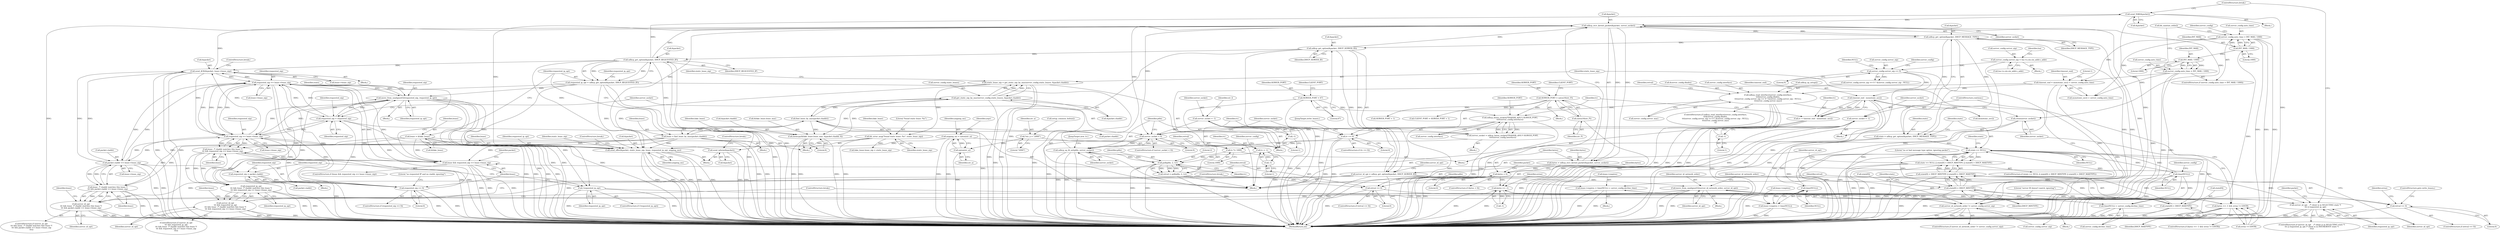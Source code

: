 digraph "1_busybox_6d3b4bb24da9a07c263f3c1acf8df85382ff562c_1@API" {
"1000711" [label="(Call,send_NAK(&packet))"];
"1000642" [label="(Call,udhcp_get_option(&packet, DHCP_REQUESTED_IP))"];
"1000571" [label="(Call,udhcp_get_option(&packet, DHCP_SERVER_ID))"];
"1000545" [label="(Call,udhcp_get_option(&packet, DHCP_MESSAGE_TYPE))"];
"1000497" [label="(Call,udhcp_recv_kernel_packet(&packet, server_socket))"];
"1000699" [label="(Call,send_ACK(&packet, lease->lease_nip))"];
"1000693" [label="(Call,requested_nip == lease->lease_nip)"];
"1000649" [label="(Call,move_from_unaligned32(requested_nip, requested_ip_opt))"];
"1000396" [label="(Call,requested_nip = requested_nip)"];
"1000683" [label="(Call,requested_nip == 0)"];
"1000677" [label="(Call,requested_nip = packet.ciaddr)"];
"1000761" [label="(Call,packet.ciaddr == lease->lease_nip)"];
"1000726" [label="(Call,requested_nip == lease->lease_nip)"];
"1000640" [label="(Call,requested_ip_opt = udhcp_get_option(&packet, DHCP_REQUESTED_IP))"];
"1000711" [label="(Call,send_NAK(&packet))"];
"1000780" [label="(Call,send_inform(&packet))"];
"1000661" [label="(Call,send_offer(&packet, static_lease_nip, lease, requested_ip_opt, arpping_ms))"];
"1000592" [label="(Call,static_lease_nip = get_static_nip_by_mac(server_config.static_leases, &packet.chaddr))"];
"1000594" [label="(Call,get_static_nip_by_mac(server_config.static_leases, &packet.chaddr))"];
"1000608" [label="(Call,memcpy(&fake_lease.lease_mac, &packet.chaddr, 6))"];
"1000636" [label="(Call,find_lease_by_mac(packet.chaddr))"];
"1000605" [label="(Call,bb_error_msg(\"found static lease: %x\", static_lease_nip))"];
"1000628" [label="(Call,lease = &fake_lease)"];
"1000634" [label="(Call,lease = find_lease_by_mac(packet.chaddr))"];
"1000239" [label="(Call,arpping_ms = xatou(str_a))"];
"1000241" [label="(Call,xatou(str_a))"];
"1000159" [label="(Call,*str_a = \"2000\")"];
"1000414" [label="(Call,udhcp_sp_fd_set(pfds, server_socket))"];
"1000445" [label="(Call,poll(pfds, 2, tv))"];
"1000440" [label="(Call,tv *= 1000)"];
"1000433" [label="(Call,tv <= 0)"];
"1000427" [label="(Call,tv = timeout_end - monotonic_sec())"];
"1000429" [label="(Call,timeout_end - monotonic_sec())"];
"1000379" [label="(Call,timeout_end = monotonic_sec() + server_config.auto_time)"];
"1000253" [label="(Call,server_config.auto_time > INT_MAX / 1000)"];
"1000257" [label="(Call,INT_MAX / 1000)"];
"1000260" [label="(Call,server_config.auto_time = INT_MAX / 1000)"];
"1000264" [label="(Call,INT_MAX / 1000)"];
"1000418" [label="(Call,tv = -1)"];
"1000420" [label="(Call,-1)"];
"1000403" [label="(Call,server_socket < 0)"];
"1000518" [label="(Call,server_socket = -1)"];
"1000520" [label="(Call,-1)"];
"1000144" [label="(Call,server_socket = -1)"];
"1000146" [label="(Call,-1)"];
"1000407" [label="(Call,server_socket = udhcp_listen_socket(/*INADDR_ANY,*/ SERVER_PORT,\n\t\t\t\t\tserver_config.interface))"];
"1000409" [label="(Call,udhcp_listen_socket(/*INADDR_ANY,*/ SERVER_PORT,\n\t\t\t\t\tserver_config.interface))"];
"1000165" [label="(Call,SERVER_PORT = 67)"];
"1000230" [label="(Call,SERVER_PORT = xatou16(str_P))"];
"1000232" [label="(Call,xatou16(str_P))"];
"1000350" [label="(Call,udhcp_read_interface(server_config.interface,\n\t\t\t&server_config.ifindex,\n\t\t\t(server_config.server_nip == 0 ? &server_config.server_nip : NULL),\n\t\t\tserver_config.server_mac))"];
"1000359" [label="(Call,server_config.server_nip == 0)"];
"1000210" [label="(Call,server_config.server_nip = lsa->u.sin.sin_addr.s_addr)"];
"1000443" [label="(Call,retval = poll(pfds, 2, tv))"];
"1000450" [label="(Call,retval <= 0)"];
"1000455" [label="(Call,retval == 0)"];
"1000495" [label="(Call,bytes = udhcp_recv_kernel_packet(&packet, server_socket))"];
"1000502" [label="(Call,bytes < 0)"];
"1000508" [label="(Call,bytes == -1)"];
"1000507" [label="(Call,bytes == -1 && errno != EINTR)"];
"1000516" [label="(Call,close(server_socket))"];
"1000543" [label="(Call,state = udhcp_get_option(&packet, DHCP_MESSAGE_TYPE))"];
"1000551" [label="(Call,state == NULL)"];
"1000550" [label="(Call,state == NULL || state[0] < DHCP_MINTYPE || state[0] > DHCP_MAXTYPE)"];
"1000555" [label="(Call,state[0] < DHCP_MINTYPE)"];
"1000554" [label="(Call,state[0] < DHCP_MINTYPE || state[0] > DHCP_MAXTYPE)"];
"1000560" [label="(Call,state[0] > DHCP_MAXTYPE)"];
"1000746" [label="(Call,time(NULL))"];
"1000741" [label="(Call,lease->expires = time(NULL) + server_config.decline_time)"];
"1000745" [label="(Call,time(NULL) + server_config.decline_time)"];
"1000773" [label="(Call,time(NULL))"];
"1000769" [label="(Call,lease->expires = time(NULL))"];
"1000569" [label="(Call,server_id_opt = udhcp_get_option(&packet, DHCP_SERVER_ID))"];
"1000579" [label="(Call,move_from_unaligned32(server_id_network_order, server_id_opt))"];
"1000583" [label="(Call,server_id_network_order != server_config.server_nip)"];
"1000707" [label="(Call,server_id_opt    /* client is in SELECTING state */\n\t\t\t || requested_ip_opt)"];
"1000720" [label="(Call,server_id_opt\n\t\t\t && requested_ip_opt\n\t\t\t && lease  /* chaddr matches this lease */\n\t\t\t && requested_nip == lease->lease_nip)"];
"1000757" [label="(Call,server_id_opt\n\t\t\t && lease  /* chaddr matches this lease */\n\t\t\t && packet.ciaddr == lease->lease_nip)"];
"1000691" [label="(Call,lease && requested_nip == lease->lease_nip)"];
"1000724" [label="(Call,lease  /* chaddr matches this lease */\n\t\t\t && requested_nip == lease->lease_nip)"];
"1000722" [label="(Call,requested_ip_opt\n\t\t\t && lease  /* chaddr matches this lease */\n\t\t\t && requested_nip == lease->lease_nip)"];
"1000759" [label="(Call,lease  /* chaddr matches this lease */\n\t\t\t && packet.ciaddr == lease->lease_nip)"];
"1000674" [label="(Call,!requested_ip_opt)"];
"1000561" [label="(Call,state[0])"];
"1000761" [label="(Call,packet.ciaddr == lease->lease_nip)"];
"1000711" [label="(Call,send_NAK(&packet))"];
"1000265" [label="(Identifier,INT_MAX)"];
"1000519" [label="(Identifier,server_socket)"];
"1000723" [label="(Identifier,requested_ip_opt)"];
"1000667" [label="(Identifier,arpping_ms)"];
"1000699" [label="(Call,send_ACK(&packet, lease->lease_nip))"];
"1000504" [label="(Literal,0)"];
"1000515" [label="(Block,)"];
"1000509" [label="(Identifier,bytes)"];
"1000235" [label="(Identifier,CLIENT_PORT)"];
"1000469" [label="(Identifier,pfds)"];
"1000595" [label="(Call,server_config.static_leases)"];
"1000402" [label="(ControlStructure,if (server_socket < 0))"];
"1000449" [label="(ControlStructure,if (retval <= 0))"];
"1000661" [label="(Call,send_offer(&packet, static_lease_nip, lease, requested_ip_opt, arpping_ms))"];
"1000551" [label="(Call,state == NULL)"];
"1000451" [label="(Identifier,retval)"];
"1000590" [label="(Literal,\"server ID doesn't match, ignoring\")"];
"1000526" [label="(Identifier,packet)"];
"1000506" [label="(ControlStructure,if (bytes == -1 && errno != EINTR))"];
"1000363" [label="(Literal,0)"];
"1000628" [label="(Call,lease = &fake_lease)"];
"1000500" [label="(Identifier,server_socket)"];
"1000230" [label="(Call,SERVER_PORT = xatou16(str_P))"];
"1000582" [label="(ControlStructure,if (server_id_network_order != server_config.server_nip))"];
"1000555" [label="(Call,state[0] < DHCP_MINTYPE)"];
"1000694" [label="(Identifier,requested_nip)"];
"1000254" [label="(Call,server_config.auto_time)"];
"1000495" [label="(Call,bytes = udhcp_recv_kernel_packet(&packet, server_socket))"];
"1000684" [label="(Identifier,requested_nip)"];
"1000691" [label="(Call,lease && requested_nip == lease->lease_nip)"];
"1000635" [label="(Identifier,lease)"];
"1000675" [label="(Identifier,requested_ip_opt)"];
"1000577" [label="(Block,)"];
"1000377" [label="(Call,udhcp_sp_setup())"];
"1000741" [label="(Call,lease->expires = time(NULL) + server_config.decline_time)"];
"1000713" [label="(Identifier,packet)"];
"1000161" [label="(Literal,\"2000\")"];
"1000734" [label="(Identifier,lease)"];
"1000594" [label="(Call,get_static_nip_by_mac(server_config.static_leases, &packet.chaddr))"];
"1000415" [label="(Identifier,pfds)"];
"1000360" [label="(Call,server_config.server_nip)"];
"1000403" [label="(Call,server_socket < 0)"];
"1000444" [label="(Identifier,retval)"];
"1000771" [label="(Identifier,lease)"];
"1000749" [label="(Identifier,server_config)"];
"1000702" [label="(Call,lease->lease_nip)"];
"1000608" [label="(Call,memcpy(&fake_lease.lease_mac, &packet.chaddr, 6))"];
"1000712" [label="(Call,&packet)"];
"1000688" [label="(Literal,\"no requested IP and no ciaddr, ignoring\")"];
"1000517" [label="(Identifier,server_socket)"];
"1000748" [label="(Call,server_config.decline_time)"];
"1000433" [label="(Call,tv <= 0)"];
"1000726" [label="(Call,requested_nip == lease->lease_nip)"];
"1000418" [label="(Call,tv = -1)"];
"1000751" [label="(ControlStructure,break;)"];
"1000683" [label="(Call,requested_nip == 0)"];
"1000605" [label="(Call,bb_error_msg(\"found static lease: %x\", static_lease_nip))"];
"1000705" [label="(ControlStructure,break;)"];
"1000650" [label="(Identifier,requested_nip)"];
"1000437" [label="(JumpTarget,write_leases:)"];
"1000666" [label="(Identifier,requested_ip_opt)"];
"1000645" [label="(Identifier,DHCP_REQUESTED_IP)"];
"1000620" [label="(Identifier,fake_lease)"];
"1000611" [label="(Identifier,fake_lease)"];
"1000455" [label="(Call,retval == 0)"];
"1000454" [label="(ControlStructure,if (retval == 0))"];
"1000359" [label="(Call,server_config.server_nip == 0)"];
"1000405" [label="(Literal,0)"];
"1000583" [label="(Call,server_id_network_order != server_config.server_nip)"];
"1000461" [label="(Identifier,errno)"];
"1000513" [label="(Identifier,errno)"];
"1000634" [label="(Call,lease = find_lease_by_mac(packet.chaddr))"];
"1000421" [label="(Literal,1)"];
"1000232" [label="(Call,xatou16(str_P))"];
"1000435" [label="(Literal,0)"];
"1000630" [label="(Call,&fake_lease)"];
"1000770" [label="(Call,lease->expires)"];
"1000498" [label="(Call,&packet)"];
"1000780" [label="(Call,send_inform(&packet))"];
"1000266" [label="(Literal,1000)"];
"1000144" [label="(Call,server_socket = -1)"];
"1000569" [label="(Call,server_id_opt = udhcp_get_option(&packet, DHCP_SERVER_ID))"];
"1000354" [label="(Call,&server_config.ifindex)"];
"1000640" [label="(Call,requested_ip_opt = udhcp_get_option(&packet, DHCP_REQUESTED_IP))"];
"1000253" [label="(Call,server_config.auto_time > INT_MAX / 1000)"];
"1000603" [label="(Identifier,static_lease_nip)"];
"1000236" [label="(Call,SERVER_PORT + 1)"];
"1000769" [label="(Call,lease->expires = time(NULL))"];
"1000677" [label="(Call,requested_nip = packet.ciaddr)"];
"1000708" [label="(Identifier,server_id_opt)"];
"1000774" [label="(Identifier,NULL)"];
"1000432" [label="(ControlStructure,if (tv <= 0))"];
"1000428" [label="(Identifier,tv)"];
"1000637" [label="(Call,packet.chaddr)"];
"1000147" [label="(Literal,1)"];
"1000746" [label="(Call,time(NULL))"];
"1000757" [label="(Call,server_id_opt\n\t\t\t && lease  /* chaddr matches this lease */\n\t\t\t && packet.ciaddr == lease->lease_nip)"];
"1000760" [label="(Identifier,lease)"];
"1000434" [label="(Identifier,tv)"];
"1000581" [label="(Identifier,server_id_opt)"];
"1000450" [label="(Call,retval <= 0)"];
"1000159" [label="(Call,*str_a = \"2000\")"];
"1000636" [label="(Call,find_lease_by_mac(packet.chaddr))"];
"1000349" [label="(ControlStructure,if (udhcp_read_interface(server_config.interface,\n\t\t\t&server_config.ifindex,\n\t\t\t(server_config.server_nip == 0 ? &server_config.server_nip : NULL),\n\t\t\tserver_config.server_mac)\n\t))"];
"1000546" [label="(Call,&packet)"];
"1000246" [label="(Identifier,argv)"];
"1000165" [label="(Call,SERVER_PORT = 67)"];
"1000607" [label="(Identifier,static_lease_nip)"];
"1000366" [label="(Identifier,server_config)"];
"1000231" [label="(Identifier,SERVER_PORT)"];
"1000259" [label="(Literal,1000)"];
"1000224" [label="(Identifier,lsa)"];
"1000618" [label="(Call,fake_lease.lease_nip = static_lease_nip)"];
"1000633" [label="(Block,)"];
"1000617" [label="(Literal,6)"];
"1000642" [label="(Call,udhcp_get_option(&packet, DHCP_REQUESTED_IP))"];
"1000674" [label="(Call,!requested_ip_opt)"];
"1000682" [label="(ControlStructure,if (requested_nip == 0))"];
"1000234" [label="(Call,CLIENT_PORT = SERVER_PORT + 1)"];
"1000351" [label="(Call,server_config.interface)"];
"1000593" [label="(Identifier,static_lease_nip)"];
"1000719" [label="(ControlStructure,if (server_id_opt\n\t\t\t && requested_ip_opt\n\t\t\t && lease  /* chaddr matches this lease */\n\t\t\t && requested_nip == lease->lease_nip\n\t\t\t))"];
"1000169" [label="(Identifier,CLIENT_PORT)"];
"1000613" [label="(Call,&packet.chaddr)"];
"1000160" [label="(Identifier,str_a)"];
"1000164" [label="(Call,setup_common_bufsiz())"];
"1000521" [label="(Literal,1)"];
"1000430" [label="(Identifier,timeout_end)"];
"1000731" [label="(Block,)"];
"1000710" [label="(Block,)"];
"1000448" [label="(Identifier,tv)"];
"1000765" [label="(Call,lease->lease_nip)"];
"1000446" [label="(Identifier,pfds)"];
"1000417" [label="(JumpTarget,new_tv:)"];
"1000695" [label="(Call,lease->lease_nip)"];
"1000664" [label="(Identifier,static_lease_nip)"];
"1000559" [label="(Identifier,DHCP_MINTYPE)"];
"1000497" [label="(Call,udhcp_recv_kernel_packet(&packet, server_socket))"];
"1000571" [label="(Call,udhcp_get_option(&packet, DHCP_SERVER_ID))"];
"1000142" [label="(Block,)"];
"1000580" [label="(Identifier,server_id_network_order)"];
"1000443" [label="(Call,retval = poll(pfds, 2, tv))"];
"1000507" [label="(Call,bytes == -1 && errno != EINTR)"];
"1000685" [label="(Literal,0)"];
"1000368" [label="(Identifier,NULL)"];
"1000690" [label="(ControlStructure,if (lease && requested_nip == lease->lease_nip))"];
"1000264" [label="(Call,INT_MAX / 1000)"];
"1000579" [label="(Call,move_from_unaligned32(server_id_network_order, server_id_opt))"];
"1000722" [label="(Call,requested_ip_opt\n\t\t\t && lease  /* chaddr matches this lease */\n\t\t\t && requested_nip == lease->lease_nip)"];
"1000166" [label="(Identifier,SERVER_PORT)"];
"1000692" [label="(Identifier,lease)"];
"1000585" [label="(Call,server_config.server_nip)"];
"1000380" [label="(Identifier,timeout_end)"];
"1000564" [label="(Identifier,DHCP_MAXTYPE)"];
"1000426" [label="(Block,)"];
"1000240" [label="(Identifier,arpping_ms)"];
"1000570" [label="(Identifier,server_id_opt)"];
"1000396" [label="(Call,requested_nip = requested_nip)"];
"1000629" [label="(Identifier,lease)"];
"1000431" [label="(Call,monotonic_sec())"];
"1000407" [label="(Call,server_socket = udhcp_listen_socket(/*INADDR_ANY,*/ SERVER_PORT,\n\t\t\t\t\tserver_config.interface))"];
"1000379" [label="(Call,timeout_end = monotonic_sec() + server_config.auto_time)"];
"1000387" [label="(Literal,1)"];
"1000516" [label="(Call,close(server_socket))"];
"1000520" [label="(Call,-1)"];
"1000411" [label="(Call,server_config.interface)"];
"1000408" [label="(Identifier,server_socket)"];
"1000701" [label="(Identifier,packet)"];
"1000156" [label="(Identifier,str_I)"];
"1000548" [label="(Identifier,DHCP_MESSAGE_TYPE)"];
"1000724" [label="(Call,lease  /* chaddr matches this lease */\n\t\t\t && requested_nip == lease->lease_nip)"];
"1000257" [label="(Call,INT_MAX / 1000)"];
"1000419" [label="(Identifier,tv)"];
"1000406" [label="(Block,)"];
"1000211" [label="(Call,server_config.server_nip)"];
"1000241" [label="(Call,xatou(str_a))"];
"1000457" [label="(Literal,0)"];
"1000510" [label="(Call,-1)"];
"1000721" [label="(Identifier,server_id_opt)"];
"1000239" [label="(Call,arpping_ms = xatou(str_a))"];
"1000656" [label="(Block,)"];
"1000725" [label="(Identifier,lease)"];
"1000210" [label="(Call,server_config.server_nip = lsa->u.sin.sin_addr.s_addr)"];
"1000673" [label="(ControlStructure,if (!requested_ip_opt))"];
"1000442" [label="(Literal,1000)"];
"1000214" [label="(Call,lsa->u.sin.sin_addr.s_addr)"];
"1000501" [label="(ControlStructure,if (bytes < 0))"];
"1000609" [label="(Call,&fake_lease.lease_mac)"];
"1000576" [label="(Identifier,server_id_opt)"];
"1000252" [label="(ControlStructure,if (server_config.auto_time > INT_MAX / 1000))"];
"1000574" [label="(Identifier,DHCP_SERVER_ID)"];
"1000233" [label="(Identifier,str_P)"];
"1000397" [label="(Identifier,requested_nip)"];
"1000783" [label="(ControlStructure,break;)"];
"1000202" [label="(Block,)"];
"1000768" [label="(Block,)"];
"1000720" [label="(Call,server_id_opt\n\t\t\t && requested_ip_opt\n\t\t\t && lease  /* chaddr matches this lease */\n\t\t\t && requested_nip == lease->lease_nip)"];
"1000429" [label="(Call,timeout_end - monotonic_sec())"];
"1000584" [label="(Identifier,server_id_network_order)"];
"1000706" [label="(ControlStructure,if (server_id_opt    /* client is in SELECTING state */\n\t\t\t || requested_ip_opt /* client is in INIT-REBOOT state */\n\t\t\t))"];
"1000549" [label="(ControlStructure,if (state == NULL || state[0] < DHCP_MINTYPE || state[0] > DHCP_MAXTYPE))"];
"1000709" [label="(Identifier,requested_ip_opt)"];
"1000643" [label="(Call,&packet)"];
"1000700" [label="(Call,&packet)"];
"1000762" [label="(Call,packet.ciaddr)"];
"1000146" [label="(Call,-1)"];
"1000420" [label="(Call,-1)"];
"1000452" [label="(Literal,0)"];
"1000503" [label="(Identifier,bytes)"];
"1000773" [label="(Call,time(NULL))"];
"1000556" [label="(Call,state[0])"];
"1000496" [label="(Identifier,bytes)"];
"1000550" [label="(Call,state == NULL || state[0] < DHCP_MINTYPE || state[0] > DHCP_MAXTYPE)"];
"1000781" [label="(Call,&packet)"];
"1000456" [label="(Identifier,retval)"];
"1000641" [label="(Identifier,requested_ip_opt)"];
"1000648" [label="(Block,)"];
"1000742" [label="(Call,lease->expires)"];
"1000727" [label="(Identifier,requested_nip)"];
"1000410" [label="(Identifier,SERVER_PORT)"];
"1000267" [label="(Call,bb_sanitize_stdio())"];
"1000145" [label="(Identifier,server_socket)"];
"1000654" [label="(Identifier,state)"];
"1000775" [label="(ControlStructure,break;)"];
"1000242" [label="(Identifier,str_a)"];
"1000502" [label="(Call,bytes < 0)"];
"1000557" [label="(Identifier,state)"];
"1000545" [label="(Call,udhcp_get_option(&packet, DHCP_MESSAGE_TYPE))"];
"1000167" [label="(Literal,67)"];
"1000604" [label="(Block,)"];
"1000447" [label="(Literal,2)"];
"1000554" [label="(Call,state[0] < DHCP_MINTYPE || state[0] > DHCP_MAXTYPE)"];
"1000756" [label="(ControlStructure,if (server_id_opt\n\t\t\t && lease  /* chaddr matches this lease */\n\t\t\t && packet.ciaddr == lease->lease_nip\n\t\t\t))"];
"1000714" [label="(ControlStructure,break;)"];
"1000560" [label="(Call,state[0] > DHCP_MAXTYPE)"];
"1000693" [label="(Call,requested_nip == lease->lease_nip)"];
"1000649" [label="(Call,move_from_unaligned32(requested_nip, requested_ip_opt))"];
"1000369" [label="(Call,server_config.server_mac)"];
"1000647" [label="(Identifier,requested_ip_opt)"];
"1000440" [label="(Call,tv *= 1000)"];
"1000651" [label="(Identifier,requested_ip_opt)"];
"1000258" [label="(Identifier,INT_MAX)"];
"1000512" [label="(Call,errno != EINTR)"];
"1000668" [label="(ControlStructure,break;)"];
"1000759" [label="(Call,lease  /* chaddr matches this lease */\n\t\t\t && packet.ciaddr == lease->lease_nip)"];
"1000662" [label="(Call,&packet)"];
"1000424" [label="(Identifier,server_config)"];
"1000427" [label="(Call,tv = timeout_end - monotonic_sec())"];
"1000260" [label="(Call,server_config.auto_time = INT_MAX / 1000)"];
"1000553" [label="(Identifier,NULL)"];
"1000388" [label="(Block,)"];
"1000398" [label="(Identifier,requested_nip)"];
"1000262" [label="(Identifier,server_config)"];
"1000728" [label="(Call,lease->lease_nip)"];
"1000441" [label="(Identifier,tv)"];
"1000522" [label="(ControlStructure,continue;)"];
"1000679" [label="(Call,packet.ciaddr)"];
"1000552" [label="(Identifier,state)"];
"1000562" [label="(Identifier,state)"];
"1000707" [label="(Call,server_id_opt    /* client is in SELECTING state */\n\t\t\t || requested_ip_opt)"];
"1000350" [label="(Call,udhcp_read_interface(server_config.interface,\n\t\t\t&server_config.ifindex,\n\t\t\t(server_config.server_nip == 0 ? &server_config.server_nip : NULL),\n\t\t\tserver_config.server_mac))"];
"1000698" [label="(Block,)"];
"1000598" [label="(Call,&packet.chaddr)"];
"1000676" [label="(Block,)"];
"1000592" [label="(Call,static_lease_nip = get_static_nip_by_mac(server_config.static_leases, &packet.chaddr))"];
"1000606" [label="(Literal,\"found static lease: %x\")"];
"1000544" [label="(Identifier,state)"];
"1000358" [label="(Call,server_config.server_nip == 0 ? &server_config.server_nip : NULL)"];
"1000445" [label="(Call,poll(pfds, 2, tv))"];
"1000665" [label="(Identifier,lease)"];
"1000414" [label="(Call,udhcp_sp_fd_set(pfds, server_socket))"];
"1000543" [label="(Call,state = udhcp_get_option(&packet, DHCP_MESSAGE_TYPE))"];
"1000404" [label="(Identifier,server_socket)"];
"1000381" [label="(Call,monotonic_sec() + server_config.auto_time)"];
"1000261" [label="(Call,server_config.auto_time)"];
"1000458" [label="(ControlStructure,goto write_leases;)"];
"1000518" [label="(Call,server_socket = -1)"];
"1000745" [label="(Call,time(NULL) + server_config.decline_time)"];
"1000508" [label="(Call,bytes == -1)"];
"1000678" [label="(Identifier,requested_nip)"];
"1000795" [label="(MethodReturn,int)"];
"1000747" [label="(Identifier,NULL)"];
"1000572" [label="(Call,&packet)"];
"1000567" [label="(Literal,\"no or bad message type option, ignoring packet\")"];
"1000416" [label="(Identifier,server_socket)"];
"1000758" [label="(Identifier,server_id_opt)"];
"1000409" [label="(Call,udhcp_listen_socket(/*INADDR_ANY,*/ SERVER_PORT,\n\t\t\t\t\tserver_config.interface))"];
"1000229" [label="(Block,)"];
"1000374" [label="(Identifier,retval)"];
"1000711" -> "1000710"  [label="AST: "];
"1000711" -> "1000712"  [label="CFG: "];
"1000712" -> "1000711"  [label="AST: "];
"1000714" -> "1000711"  [label="CFG: "];
"1000711" -> "1000795"  [label="DDG: "];
"1000711" -> "1000795"  [label="DDG: "];
"1000711" -> "1000497"  [label="DDG: "];
"1000642" -> "1000711"  [label="DDG: "];
"1000642" -> "1000640"  [label="AST: "];
"1000642" -> "1000645"  [label="CFG: "];
"1000643" -> "1000642"  [label="AST: "];
"1000645" -> "1000642"  [label="AST: "];
"1000640" -> "1000642"  [label="CFG: "];
"1000642" -> "1000795"  [label="DDG: "];
"1000642" -> "1000795"  [label="DDG: "];
"1000642" -> "1000497"  [label="DDG: "];
"1000642" -> "1000640"  [label="DDG: "];
"1000642" -> "1000640"  [label="DDG: "];
"1000571" -> "1000642"  [label="DDG: "];
"1000642" -> "1000661"  [label="DDG: "];
"1000642" -> "1000699"  [label="DDG: "];
"1000642" -> "1000780"  [label="DDG: "];
"1000571" -> "1000569"  [label="AST: "];
"1000571" -> "1000574"  [label="CFG: "];
"1000572" -> "1000571"  [label="AST: "];
"1000574" -> "1000571"  [label="AST: "];
"1000569" -> "1000571"  [label="CFG: "];
"1000571" -> "1000795"  [label="DDG: "];
"1000571" -> "1000795"  [label="DDG: "];
"1000571" -> "1000497"  [label="DDG: "];
"1000571" -> "1000569"  [label="DDG: "];
"1000571" -> "1000569"  [label="DDG: "];
"1000545" -> "1000571"  [label="DDG: "];
"1000545" -> "1000543"  [label="AST: "];
"1000545" -> "1000548"  [label="CFG: "];
"1000546" -> "1000545"  [label="AST: "];
"1000548" -> "1000545"  [label="AST: "];
"1000543" -> "1000545"  [label="CFG: "];
"1000545" -> "1000795"  [label="DDG: "];
"1000545" -> "1000795"  [label="DDG: "];
"1000545" -> "1000497"  [label="DDG: "];
"1000545" -> "1000543"  [label="DDG: "];
"1000545" -> "1000543"  [label="DDG: "];
"1000497" -> "1000545"  [label="DDG: "];
"1000497" -> "1000495"  [label="AST: "];
"1000497" -> "1000500"  [label="CFG: "];
"1000498" -> "1000497"  [label="AST: "];
"1000500" -> "1000497"  [label="AST: "];
"1000495" -> "1000497"  [label="CFG: "];
"1000497" -> "1000795"  [label="DDG: "];
"1000497" -> "1000795"  [label="DDG: "];
"1000497" -> "1000403"  [label="DDG: "];
"1000497" -> "1000495"  [label="DDG: "];
"1000497" -> "1000495"  [label="DDG: "];
"1000699" -> "1000497"  [label="DDG: "];
"1000780" -> "1000497"  [label="DDG: "];
"1000661" -> "1000497"  [label="DDG: "];
"1000414" -> "1000497"  [label="DDG: "];
"1000497" -> "1000516"  [label="DDG: "];
"1000699" -> "1000698"  [label="AST: "];
"1000699" -> "1000702"  [label="CFG: "];
"1000700" -> "1000699"  [label="AST: "];
"1000702" -> "1000699"  [label="AST: "];
"1000705" -> "1000699"  [label="CFG: "];
"1000699" -> "1000795"  [label="DDG: "];
"1000699" -> "1000795"  [label="DDG: "];
"1000699" -> "1000795"  [label="DDG: "];
"1000699" -> "1000693"  [label="DDG: "];
"1000693" -> "1000699"  [label="DDG: "];
"1000761" -> "1000699"  [label="DDG: "];
"1000726" -> "1000699"  [label="DDG: "];
"1000699" -> "1000726"  [label="DDG: "];
"1000699" -> "1000761"  [label="DDG: "];
"1000693" -> "1000691"  [label="AST: "];
"1000693" -> "1000695"  [label="CFG: "];
"1000694" -> "1000693"  [label="AST: "];
"1000695" -> "1000693"  [label="AST: "];
"1000691" -> "1000693"  [label="CFG: "];
"1000693" -> "1000795"  [label="DDG: "];
"1000693" -> "1000795"  [label="DDG: "];
"1000693" -> "1000396"  [label="DDG: "];
"1000693" -> "1000649"  [label="DDG: "];
"1000693" -> "1000691"  [label="DDG: "];
"1000693" -> "1000691"  [label="DDG: "];
"1000649" -> "1000693"  [label="DDG: "];
"1000396" -> "1000693"  [label="DDG: "];
"1000683" -> "1000693"  [label="DDG: "];
"1000726" -> "1000693"  [label="DDG: "];
"1000726" -> "1000693"  [label="DDG: "];
"1000761" -> "1000693"  [label="DDG: "];
"1000693" -> "1000726"  [label="DDG: "];
"1000693" -> "1000726"  [label="DDG: "];
"1000693" -> "1000761"  [label="DDG: "];
"1000649" -> "1000648"  [label="AST: "];
"1000649" -> "1000651"  [label="CFG: "];
"1000650" -> "1000649"  [label="AST: "];
"1000651" -> "1000649"  [label="AST: "];
"1000654" -> "1000649"  [label="CFG: "];
"1000649" -> "1000795"  [label="DDG: "];
"1000649" -> "1000795"  [label="DDG: "];
"1000649" -> "1000795"  [label="DDG: "];
"1000649" -> "1000396"  [label="DDG: "];
"1000396" -> "1000649"  [label="DDG: "];
"1000683" -> "1000649"  [label="DDG: "];
"1000726" -> "1000649"  [label="DDG: "];
"1000640" -> "1000649"  [label="DDG: "];
"1000649" -> "1000661"  [label="DDG: "];
"1000649" -> "1000674"  [label="DDG: "];
"1000649" -> "1000722"  [label="DDG: "];
"1000649" -> "1000726"  [label="DDG: "];
"1000396" -> "1000388"  [label="AST: "];
"1000396" -> "1000398"  [label="CFG: "];
"1000397" -> "1000396"  [label="AST: "];
"1000398" -> "1000396"  [label="AST: "];
"1000404" -> "1000396"  [label="CFG: "];
"1000396" -> "1000795"  [label="DDG: "];
"1000683" -> "1000396"  [label="DDG: "];
"1000726" -> "1000396"  [label="DDG: "];
"1000396" -> "1000726"  [label="DDG: "];
"1000683" -> "1000682"  [label="AST: "];
"1000683" -> "1000685"  [label="CFG: "];
"1000684" -> "1000683"  [label="AST: "];
"1000685" -> "1000683"  [label="AST: "];
"1000688" -> "1000683"  [label="CFG: "];
"1000692" -> "1000683"  [label="CFG: "];
"1000683" -> "1000795"  [label="DDG: "];
"1000683" -> "1000795"  [label="DDG: "];
"1000677" -> "1000683"  [label="DDG: "];
"1000683" -> "1000726"  [label="DDG: "];
"1000677" -> "1000676"  [label="AST: "];
"1000677" -> "1000679"  [label="CFG: "];
"1000678" -> "1000677"  [label="AST: "];
"1000679" -> "1000677"  [label="AST: "];
"1000684" -> "1000677"  [label="CFG: "];
"1000677" -> "1000795"  [label="DDG: "];
"1000761" -> "1000677"  [label="DDG: "];
"1000761" -> "1000759"  [label="AST: "];
"1000761" -> "1000765"  [label="CFG: "];
"1000762" -> "1000761"  [label="AST: "];
"1000765" -> "1000761"  [label="AST: "];
"1000759" -> "1000761"  [label="CFG: "];
"1000761" -> "1000795"  [label="DDG: "];
"1000761" -> "1000795"  [label="DDG: "];
"1000761" -> "1000726"  [label="DDG: "];
"1000761" -> "1000759"  [label="DDG: "];
"1000761" -> "1000759"  [label="DDG: "];
"1000726" -> "1000761"  [label="DDG: "];
"1000726" -> "1000724"  [label="AST: "];
"1000726" -> "1000728"  [label="CFG: "];
"1000727" -> "1000726"  [label="AST: "];
"1000728" -> "1000726"  [label="AST: "];
"1000724" -> "1000726"  [label="CFG: "];
"1000726" -> "1000795"  [label="DDG: "];
"1000726" -> "1000795"  [label="DDG: "];
"1000726" -> "1000724"  [label="DDG: "];
"1000726" -> "1000724"  [label="DDG: "];
"1000640" -> "1000388"  [label="AST: "];
"1000641" -> "1000640"  [label="AST: "];
"1000647" -> "1000640"  [label="CFG: "];
"1000640" -> "1000795"  [label="DDG: "];
"1000640" -> "1000795"  [label="DDG: "];
"1000640" -> "1000661"  [label="DDG: "];
"1000640" -> "1000674"  [label="DDG: "];
"1000640" -> "1000722"  [label="DDG: "];
"1000780" -> "1000656"  [label="AST: "];
"1000780" -> "1000781"  [label="CFG: "];
"1000781" -> "1000780"  [label="AST: "];
"1000783" -> "1000780"  [label="CFG: "];
"1000780" -> "1000795"  [label="DDG: "];
"1000780" -> "1000795"  [label="DDG: "];
"1000661" -> "1000656"  [label="AST: "];
"1000661" -> "1000667"  [label="CFG: "];
"1000662" -> "1000661"  [label="AST: "];
"1000664" -> "1000661"  [label="AST: "];
"1000665" -> "1000661"  [label="AST: "];
"1000666" -> "1000661"  [label="AST: "];
"1000667" -> "1000661"  [label="AST: "];
"1000668" -> "1000661"  [label="CFG: "];
"1000661" -> "1000795"  [label="DDG: "];
"1000661" -> "1000795"  [label="DDG: "];
"1000661" -> "1000795"  [label="DDG: "];
"1000661" -> "1000795"  [label="DDG: "];
"1000661" -> "1000795"  [label="DDG: "];
"1000661" -> "1000795"  [label="DDG: "];
"1000592" -> "1000661"  [label="DDG: "];
"1000605" -> "1000661"  [label="DDG: "];
"1000628" -> "1000661"  [label="DDG: "];
"1000634" -> "1000661"  [label="DDG: "];
"1000239" -> "1000661"  [label="DDG: "];
"1000592" -> "1000388"  [label="AST: "];
"1000592" -> "1000594"  [label="CFG: "];
"1000593" -> "1000592"  [label="AST: "];
"1000594" -> "1000592"  [label="AST: "];
"1000603" -> "1000592"  [label="CFG: "];
"1000592" -> "1000795"  [label="DDG: "];
"1000592" -> "1000795"  [label="DDG: "];
"1000594" -> "1000592"  [label="DDG: "];
"1000594" -> "1000592"  [label="DDG: "];
"1000592" -> "1000605"  [label="DDG: "];
"1000594" -> "1000598"  [label="CFG: "];
"1000595" -> "1000594"  [label="AST: "];
"1000598" -> "1000594"  [label="AST: "];
"1000594" -> "1000795"  [label="DDG: "];
"1000594" -> "1000795"  [label="DDG: "];
"1000608" -> "1000594"  [label="DDG: "];
"1000636" -> "1000594"  [label="DDG: "];
"1000594" -> "1000608"  [label="DDG: "];
"1000594" -> "1000636"  [label="DDG: "];
"1000608" -> "1000604"  [label="AST: "];
"1000608" -> "1000617"  [label="CFG: "];
"1000609" -> "1000608"  [label="AST: "];
"1000613" -> "1000608"  [label="AST: "];
"1000617" -> "1000608"  [label="AST: "];
"1000620" -> "1000608"  [label="CFG: "];
"1000608" -> "1000795"  [label="DDG: "];
"1000608" -> "1000795"  [label="DDG: "];
"1000608" -> "1000795"  [label="DDG: "];
"1000636" -> "1000608"  [label="DDG: "];
"1000636" -> "1000634"  [label="AST: "];
"1000636" -> "1000637"  [label="CFG: "];
"1000637" -> "1000636"  [label="AST: "];
"1000634" -> "1000636"  [label="CFG: "];
"1000636" -> "1000795"  [label="DDG: "];
"1000636" -> "1000634"  [label="DDG: "];
"1000605" -> "1000604"  [label="AST: "];
"1000605" -> "1000607"  [label="CFG: "];
"1000606" -> "1000605"  [label="AST: "];
"1000607" -> "1000605"  [label="AST: "];
"1000611" -> "1000605"  [label="CFG: "];
"1000605" -> "1000795"  [label="DDG: "];
"1000605" -> "1000618"  [label="DDG: "];
"1000628" -> "1000604"  [label="AST: "];
"1000628" -> "1000630"  [label="CFG: "];
"1000629" -> "1000628"  [label="AST: "];
"1000630" -> "1000628"  [label="AST: "];
"1000641" -> "1000628"  [label="CFG: "];
"1000628" -> "1000795"  [label="DDG: "];
"1000628" -> "1000795"  [label="DDG: "];
"1000628" -> "1000691"  [label="DDG: "];
"1000628" -> "1000724"  [label="DDG: "];
"1000628" -> "1000759"  [label="DDG: "];
"1000634" -> "1000633"  [label="AST: "];
"1000635" -> "1000634"  [label="AST: "];
"1000641" -> "1000634"  [label="CFG: "];
"1000634" -> "1000795"  [label="DDG: "];
"1000634" -> "1000795"  [label="DDG: "];
"1000634" -> "1000691"  [label="DDG: "];
"1000634" -> "1000724"  [label="DDG: "];
"1000634" -> "1000759"  [label="DDG: "];
"1000239" -> "1000142"  [label="AST: "];
"1000239" -> "1000241"  [label="CFG: "];
"1000240" -> "1000239"  [label="AST: "];
"1000241" -> "1000239"  [label="AST: "];
"1000246" -> "1000239"  [label="CFG: "];
"1000239" -> "1000795"  [label="DDG: "];
"1000239" -> "1000795"  [label="DDG: "];
"1000241" -> "1000239"  [label="DDG: "];
"1000241" -> "1000242"  [label="CFG: "];
"1000242" -> "1000241"  [label="AST: "];
"1000241" -> "1000795"  [label="DDG: "];
"1000159" -> "1000241"  [label="DDG: "];
"1000159" -> "1000142"  [label="AST: "];
"1000159" -> "1000161"  [label="CFG: "];
"1000160" -> "1000159"  [label="AST: "];
"1000161" -> "1000159"  [label="AST: "];
"1000164" -> "1000159"  [label="CFG: "];
"1000414" -> "1000388"  [label="AST: "];
"1000414" -> "1000416"  [label="CFG: "];
"1000415" -> "1000414"  [label="AST: "];
"1000416" -> "1000414"  [label="AST: "];
"1000417" -> "1000414"  [label="CFG: "];
"1000414" -> "1000795"  [label="DDG: "];
"1000414" -> "1000795"  [label="DDG: "];
"1000414" -> "1000795"  [label="DDG: "];
"1000414" -> "1000403"  [label="DDG: "];
"1000445" -> "1000414"  [label="DDG: "];
"1000403" -> "1000414"  [label="DDG: "];
"1000407" -> "1000414"  [label="DDG: "];
"1000414" -> "1000445"  [label="DDG: "];
"1000445" -> "1000443"  [label="AST: "];
"1000445" -> "1000448"  [label="CFG: "];
"1000446" -> "1000445"  [label="AST: "];
"1000447" -> "1000445"  [label="AST: "];
"1000448" -> "1000445"  [label="AST: "];
"1000443" -> "1000445"  [label="CFG: "];
"1000445" -> "1000795"  [label="DDG: "];
"1000445" -> "1000795"  [label="DDG: "];
"1000445" -> "1000443"  [label="DDG: "];
"1000445" -> "1000443"  [label="DDG: "];
"1000445" -> "1000443"  [label="DDG: "];
"1000440" -> "1000445"  [label="DDG: "];
"1000418" -> "1000445"  [label="DDG: "];
"1000440" -> "1000426"  [label="AST: "];
"1000440" -> "1000442"  [label="CFG: "];
"1000441" -> "1000440"  [label="AST: "];
"1000442" -> "1000440"  [label="AST: "];
"1000444" -> "1000440"  [label="CFG: "];
"1000433" -> "1000440"  [label="DDG: "];
"1000433" -> "1000432"  [label="AST: "];
"1000433" -> "1000435"  [label="CFG: "];
"1000434" -> "1000433"  [label="AST: "];
"1000435" -> "1000433"  [label="AST: "];
"1000437" -> "1000433"  [label="CFG: "];
"1000441" -> "1000433"  [label="CFG: "];
"1000433" -> "1000795"  [label="DDG: "];
"1000433" -> "1000795"  [label="DDG: "];
"1000427" -> "1000433"  [label="DDG: "];
"1000427" -> "1000426"  [label="AST: "];
"1000427" -> "1000429"  [label="CFG: "];
"1000428" -> "1000427"  [label="AST: "];
"1000429" -> "1000427"  [label="AST: "];
"1000434" -> "1000427"  [label="CFG: "];
"1000427" -> "1000795"  [label="DDG: "];
"1000429" -> "1000427"  [label="DDG: "];
"1000429" -> "1000427"  [label="DDG: "];
"1000429" -> "1000431"  [label="CFG: "];
"1000430" -> "1000429"  [label="AST: "];
"1000431" -> "1000429"  [label="AST: "];
"1000429" -> "1000795"  [label="DDG: "];
"1000429" -> "1000795"  [label="DDG: "];
"1000379" -> "1000429"  [label="DDG: "];
"1000379" -> "1000142"  [label="AST: "];
"1000379" -> "1000381"  [label="CFG: "];
"1000380" -> "1000379"  [label="AST: "];
"1000381" -> "1000379"  [label="AST: "];
"1000387" -> "1000379"  [label="CFG: "];
"1000379" -> "1000795"  [label="DDG: "];
"1000379" -> "1000795"  [label="DDG: "];
"1000253" -> "1000379"  [label="DDG: "];
"1000260" -> "1000379"  [label="DDG: "];
"1000253" -> "1000252"  [label="AST: "];
"1000253" -> "1000257"  [label="CFG: "];
"1000254" -> "1000253"  [label="AST: "];
"1000257" -> "1000253"  [label="AST: "];
"1000262" -> "1000253"  [label="CFG: "];
"1000267" -> "1000253"  [label="CFG: "];
"1000253" -> "1000795"  [label="DDG: "];
"1000253" -> "1000795"  [label="DDG: "];
"1000253" -> "1000795"  [label="DDG: "];
"1000257" -> "1000253"  [label="DDG: "];
"1000257" -> "1000253"  [label="DDG: "];
"1000253" -> "1000381"  [label="DDG: "];
"1000257" -> "1000259"  [label="CFG: "];
"1000258" -> "1000257"  [label="AST: "];
"1000259" -> "1000257"  [label="AST: "];
"1000257" -> "1000795"  [label="DDG: "];
"1000257" -> "1000264"  [label="DDG: "];
"1000260" -> "1000252"  [label="AST: "];
"1000260" -> "1000264"  [label="CFG: "];
"1000261" -> "1000260"  [label="AST: "];
"1000264" -> "1000260"  [label="AST: "];
"1000267" -> "1000260"  [label="CFG: "];
"1000260" -> "1000795"  [label="DDG: "];
"1000260" -> "1000795"  [label="DDG: "];
"1000264" -> "1000260"  [label="DDG: "];
"1000264" -> "1000260"  [label="DDG: "];
"1000260" -> "1000381"  [label="DDG: "];
"1000264" -> "1000266"  [label="CFG: "];
"1000265" -> "1000264"  [label="AST: "];
"1000266" -> "1000264"  [label="AST: "];
"1000264" -> "1000795"  [label="DDG: "];
"1000418" -> "1000388"  [label="AST: "];
"1000418" -> "1000420"  [label="CFG: "];
"1000419" -> "1000418"  [label="AST: "];
"1000420" -> "1000418"  [label="AST: "];
"1000424" -> "1000418"  [label="CFG: "];
"1000418" -> "1000795"  [label="DDG: "];
"1000420" -> "1000418"  [label="DDG: "];
"1000420" -> "1000421"  [label="CFG: "];
"1000421" -> "1000420"  [label="AST: "];
"1000403" -> "1000402"  [label="AST: "];
"1000403" -> "1000405"  [label="CFG: "];
"1000404" -> "1000403"  [label="AST: "];
"1000405" -> "1000403"  [label="AST: "];
"1000408" -> "1000403"  [label="CFG: "];
"1000415" -> "1000403"  [label="CFG: "];
"1000403" -> "1000795"  [label="DDG: "];
"1000518" -> "1000403"  [label="DDG: "];
"1000144" -> "1000403"  [label="DDG: "];
"1000518" -> "1000515"  [label="AST: "];
"1000518" -> "1000520"  [label="CFG: "];
"1000519" -> "1000518"  [label="AST: "];
"1000520" -> "1000518"  [label="AST: "];
"1000522" -> "1000518"  [label="CFG: "];
"1000518" -> "1000795"  [label="DDG: "];
"1000518" -> "1000795"  [label="DDG: "];
"1000520" -> "1000518"  [label="DDG: "];
"1000520" -> "1000521"  [label="CFG: "];
"1000521" -> "1000520"  [label="AST: "];
"1000144" -> "1000142"  [label="AST: "];
"1000144" -> "1000146"  [label="CFG: "];
"1000145" -> "1000144"  [label="AST: "];
"1000146" -> "1000144"  [label="AST: "];
"1000156" -> "1000144"  [label="CFG: "];
"1000144" -> "1000795"  [label="DDG: "];
"1000144" -> "1000795"  [label="DDG: "];
"1000146" -> "1000144"  [label="DDG: "];
"1000146" -> "1000147"  [label="CFG: "];
"1000147" -> "1000146"  [label="AST: "];
"1000407" -> "1000406"  [label="AST: "];
"1000407" -> "1000409"  [label="CFG: "];
"1000408" -> "1000407"  [label="AST: "];
"1000409" -> "1000407"  [label="AST: "];
"1000415" -> "1000407"  [label="CFG: "];
"1000407" -> "1000795"  [label="DDG: "];
"1000409" -> "1000407"  [label="DDG: "];
"1000409" -> "1000407"  [label="DDG: "];
"1000409" -> "1000411"  [label="CFG: "];
"1000410" -> "1000409"  [label="AST: "];
"1000411" -> "1000409"  [label="AST: "];
"1000409" -> "1000795"  [label="DDG: "];
"1000409" -> "1000795"  [label="DDG: "];
"1000165" -> "1000409"  [label="DDG: "];
"1000230" -> "1000409"  [label="DDG: "];
"1000350" -> "1000409"  [label="DDG: "];
"1000165" -> "1000142"  [label="AST: "];
"1000165" -> "1000167"  [label="CFG: "];
"1000166" -> "1000165"  [label="AST: "];
"1000167" -> "1000165"  [label="AST: "];
"1000169" -> "1000165"  [label="CFG: "];
"1000165" -> "1000795"  [label="DDG: "];
"1000230" -> "1000229"  [label="AST: "];
"1000230" -> "1000232"  [label="CFG: "];
"1000231" -> "1000230"  [label="AST: "];
"1000232" -> "1000230"  [label="AST: "];
"1000235" -> "1000230"  [label="CFG: "];
"1000230" -> "1000795"  [label="DDG: "];
"1000232" -> "1000230"  [label="DDG: "];
"1000230" -> "1000234"  [label="DDG: "];
"1000230" -> "1000236"  [label="DDG: "];
"1000232" -> "1000233"  [label="CFG: "];
"1000233" -> "1000232"  [label="AST: "];
"1000232" -> "1000795"  [label="DDG: "];
"1000350" -> "1000349"  [label="AST: "];
"1000350" -> "1000369"  [label="CFG: "];
"1000351" -> "1000350"  [label="AST: "];
"1000354" -> "1000350"  [label="AST: "];
"1000358" -> "1000350"  [label="AST: "];
"1000369" -> "1000350"  [label="AST: "];
"1000374" -> "1000350"  [label="CFG: "];
"1000377" -> "1000350"  [label="CFG: "];
"1000350" -> "1000795"  [label="DDG: "];
"1000350" -> "1000795"  [label="DDG: "];
"1000350" -> "1000795"  [label="DDG: "];
"1000350" -> "1000795"  [label="DDG: "];
"1000350" -> "1000795"  [label="DDG: "];
"1000359" -> "1000350"  [label="DDG: "];
"1000359" -> "1000358"  [label="AST: "];
"1000359" -> "1000363"  [label="CFG: "];
"1000360" -> "1000359"  [label="AST: "];
"1000363" -> "1000359"  [label="AST: "];
"1000366" -> "1000359"  [label="CFG: "];
"1000368" -> "1000359"  [label="CFG: "];
"1000359" -> "1000795"  [label="DDG: "];
"1000210" -> "1000359"  [label="DDG: "];
"1000359" -> "1000358"  [label="DDG: "];
"1000359" -> "1000583"  [label="DDG: "];
"1000210" -> "1000202"  [label="AST: "];
"1000210" -> "1000214"  [label="CFG: "];
"1000211" -> "1000210"  [label="AST: "];
"1000214" -> "1000210"  [label="AST: "];
"1000224" -> "1000210"  [label="CFG: "];
"1000210" -> "1000795"  [label="DDG: "];
"1000443" -> "1000388"  [label="AST: "];
"1000444" -> "1000443"  [label="AST: "];
"1000451" -> "1000443"  [label="CFG: "];
"1000443" -> "1000795"  [label="DDG: "];
"1000443" -> "1000450"  [label="DDG: "];
"1000450" -> "1000449"  [label="AST: "];
"1000450" -> "1000452"  [label="CFG: "];
"1000451" -> "1000450"  [label="AST: "];
"1000452" -> "1000450"  [label="AST: "];
"1000456" -> "1000450"  [label="CFG: "];
"1000469" -> "1000450"  [label="CFG: "];
"1000450" -> "1000795"  [label="DDG: "];
"1000450" -> "1000455"  [label="DDG: "];
"1000455" -> "1000454"  [label="AST: "];
"1000455" -> "1000457"  [label="CFG: "];
"1000456" -> "1000455"  [label="AST: "];
"1000457" -> "1000455"  [label="AST: "];
"1000458" -> "1000455"  [label="CFG: "];
"1000461" -> "1000455"  [label="CFG: "];
"1000455" -> "1000795"  [label="DDG: "];
"1000495" -> "1000388"  [label="AST: "];
"1000496" -> "1000495"  [label="AST: "];
"1000503" -> "1000495"  [label="CFG: "];
"1000495" -> "1000795"  [label="DDG: "];
"1000495" -> "1000502"  [label="DDG: "];
"1000502" -> "1000501"  [label="AST: "];
"1000502" -> "1000504"  [label="CFG: "];
"1000503" -> "1000502"  [label="AST: "];
"1000504" -> "1000502"  [label="AST: "];
"1000509" -> "1000502"  [label="CFG: "];
"1000526" -> "1000502"  [label="CFG: "];
"1000502" -> "1000795"  [label="DDG: "];
"1000502" -> "1000795"  [label="DDG: "];
"1000502" -> "1000508"  [label="DDG: "];
"1000508" -> "1000507"  [label="AST: "];
"1000508" -> "1000510"  [label="CFG: "];
"1000509" -> "1000508"  [label="AST: "];
"1000510" -> "1000508"  [label="AST: "];
"1000513" -> "1000508"  [label="CFG: "];
"1000507" -> "1000508"  [label="CFG: "];
"1000508" -> "1000795"  [label="DDG: "];
"1000508" -> "1000795"  [label="DDG: "];
"1000508" -> "1000507"  [label="DDG: "];
"1000508" -> "1000507"  [label="DDG: "];
"1000510" -> "1000508"  [label="DDG: "];
"1000507" -> "1000506"  [label="AST: "];
"1000507" -> "1000512"  [label="CFG: "];
"1000512" -> "1000507"  [label="AST: "];
"1000517" -> "1000507"  [label="CFG: "];
"1000522" -> "1000507"  [label="CFG: "];
"1000507" -> "1000795"  [label="DDG: "];
"1000507" -> "1000795"  [label="DDG: "];
"1000507" -> "1000795"  [label="DDG: "];
"1000512" -> "1000507"  [label="DDG: "];
"1000512" -> "1000507"  [label="DDG: "];
"1000516" -> "1000515"  [label="AST: "];
"1000516" -> "1000517"  [label="CFG: "];
"1000517" -> "1000516"  [label="AST: "];
"1000519" -> "1000516"  [label="CFG: "];
"1000516" -> "1000795"  [label="DDG: "];
"1000543" -> "1000388"  [label="AST: "];
"1000544" -> "1000543"  [label="AST: "];
"1000552" -> "1000543"  [label="CFG: "];
"1000543" -> "1000795"  [label="DDG: "];
"1000543" -> "1000551"  [label="DDG: "];
"1000551" -> "1000550"  [label="AST: "];
"1000551" -> "1000553"  [label="CFG: "];
"1000552" -> "1000551"  [label="AST: "];
"1000553" -> "1000551"  [label="AST: "];
"1000557" -> "1000551"  [label="CFG: "];
"1000550" -> "1000551"  [label="CFG: "];
"1000551" -> "1000795"  [label="DDG: "];
"1000551" -> "1000795"  [label="DDG: "];
"1000551" -> "1000550"  [label="DDG: "];
"1000551" -> "1000550"  [label="DDG: "];
"1000555" -> "1000551"  [label="DDG: "];
"1000560" -> "1000551"  [label="DDG: "];
"1000746" -> "1000551"  [label="DDG: "];
"1000773" -> "1000551"  [label="DDG: "];
"1000551" -> "1000555"  [label="DDG: "];
"1000551" -> "1000560"  [label="DDG: "];
"1000551" -> "1000746"  [label="DDG: "];
"1000551" -> "1000773"  [label="DDG: "];
"1000550" -> "1000549"  [label="AST: "];
"1000550" -> "1000554"  [label="CFG: "];
"1000554" -> "1000550"  [label="AST: "];
"1000567" -> "1000550"  [label="CFG: "];
"1000570" -> "1000550"  [label="CFG: "];
"1000550" -> "1000795"  [label="DDG: "];
"1000550" -> "1000795"  [label="DDG: "];
"1000550" -> "1000795"  [label="DDG: "];
"1000554" -> "1000550"  [label="DDG: "];
"1000554" -> "1000550"  [label="DDG: "];
"1000555" -> "1000554"  [label="AST: "];
"1000555" -> "1000559"  [label="CFG: "];
"1000556" -> "1000555"  [label="AST: "];
"1000559" -> "1000555"  [label="AST: "];
"1000562" -> "1000555"  [label="CFG: "];
"1000554" -> "1000555"  [label="CFG: "];
"1000555" -> "1000795"  [label="DDG: "];
"1000555" -> "1000795"  [label="DDG: "];
"1000555" -> "1000554"  [label="DDG: "];
"1000555" -> "1000554"  [label="DDG: "];
"1000560" -> "1000555"  [label="DDG: "];
"1000555" -> "1000560"  [label="DDG: "];
"1000554" -> "1000560"  [label="CFG: "];
"1000560" -> "1000554"  [label="AST: "];
"1000554" -> "1000795"  [label="DDG: "];
"1000554" -> "1000795"  [label="DDG: "];
"1000560" -> "1000554"  [label="DDG: "];
"1000560" -> "1000554"  [label="DDG: "];
"1000560" -> "1000564"  [label="CFG: "];
"1000561" -> "1000560"  [label="AST: "];
"1000564" -> "1000560"  [label="AST: "];
"1000560" -> "1000795"  [label="DDG: "];
"1000560" -> "1000795"  [label="DDG: "];
"1000746" -> "1000745"  [label="AST: "];
"1000746" -> "1000747"  [label="CFG: "];
"1000747" -> "1000746"  [label="AST: "];
"1000749" -> "1000746"  [label="CFG: "];
"1000746" -> "1000795"  [label="DDG: "];
"1000746" -> "1000741"  [label="DDG: "];
"1000746" -> "1000745"  [label="DDG: "];
"1000741" -> "1000731"  [label="AST: "];
"1000741" -> "1000745"  [label="CFG: "];
"1000742" -> "1000741"  [label="AST: "];
"1000745" -> "1000741"  [label="AST: "];
"1000751" -> "1000741"  [label="CFG: "];
"1000741" -> "1000795"  [label="DDG: "];
"1000741" -> "1000795"  [label="DDG: "];
"1000745" -> "1000748"  [label="CFG: "];
"1000748" -> "1000745"  [label="AST: "];
"1000745" -> "1000795"  [label="DDG: "];
"1000745" -> "1000795"  [label="DDG: "];
"1000773" -> "1000769"  [label="AST: "];
"1000773" -> "1000774"  [label="CFG: "];
"1000774" -> "1000773"  [label="AST: "];
"1000769" -> "1000773"  [label="CFG: "];
"1000773" -> "1000795"  [label="DDG: "];
"1000773" -> "1000769"  [label="DDG: "];
"1000769" -> "1000768"  [label="AST: "];
"1000770" -> "1000769"  [label="AST: "];
"1000775" -> "1000769"  [label="CFG: "];
"1000769" -> "1000795"  [label="DDG: "];
"1000769" -> "1000795"  [label="DDG: "];
"1000569" -> "1000388"  [label="AST: "];
"1000570" -> "1000569"  [label="AST: "];
"1000576" -> "1000569"  [label="CFG: "];
"1000569" -> "1000795"  [label="DDG: "];
"1000569" -> "1000795"  [label="DDG: "];
"1000569" -> "1000579"  [label="DDG: "];
"1000569" -> "1000707"  [label="DDG: "];
"1000569" -> "1000720"  [label="DDG: "];
"1000569" -> "1000757"  [label="DDG: "];
"1000579" -> "1000577"  [label="AST: "];
"1000579" -> "1000581"  [label="CFG: "];
"1000580" -> "1000579"  [label="AST: "];
"1000581" -> "1000579"  [label="AST: "];
"1000584" -> "1000579"  [label="CFG: "];
"1000579" -> "1000795"  [label="DDG: "];
"1000579" -> "1000795"  [label="DDG: "];
"1000583" -> "1000579"  [label="DDG: "];
"1000579" -> "1000583"  [label="DDG: "];
"1000579" -> "1000707"  [label="DDG: "];
"1000579" -> "1000720"  [label="DDG: "];
"1000579" -> "1000757"  [label="DDG: "];
"1000583" -> "1000582"  [label="AST: "];
"1000583" -> "1000585"  [label="CFG: "];
"1000584" -> "1000583"  [label="AST: "];
"1000585" -> "1000583"  [label="AST: "];
"1000590" -> "1000583"  [label="CFG: "];
"1000593" -> "1000583"  [label="CFG: "];
"1000583" -> "1000795"  [label="DDG: "];
"1000583" -> "1000795"  [label="DDG: "];
"1000583" -> "1000795"  [label="DDG: "];
"1000707" -> "1000706"  [label="AST: "];
"1000707" -> "1000708"  [label="CFG: "];
"1000707" -> "1000709"  [label="CFG: "];
"1000708" -> "1000707"  [label="AST: "];
"1000709" -> "1000707"  [label="AST: "];
"1000713" -> "1000707"  [label="CFG: "];
"1000714" -> "1000707"  [label="CFG: "];
"1000707" -> "1000795"  [label="DDG: "];
"1000707" -> "1000795"  [label="DDG: "];
"1000707" -> "1000795"  [label="DDG: "];
"1000674" -> "1000707"  [label="DDG: "];
"1000720" -> "1000719"  [label="AST: "];
"1000720" -> "1000721"  [label="CFG: "];
"1000720" -> "1000722"  [label="CFG: "];
"1000721" -> "1000720"  [label="AST: "];
"1000722" -> "1000720"  [label="AST: "];
"1000734" -> "1000720"  [label="CFG: "];
"1000751" -> "1000720"  [label="CFG: "];
"1000720" -> "1000795"  [label="DDG: "];
"1000720" -> "1000795"  [label="DDG: "];
"1000720" -> "1000795"  [label="DDG: "];
"1000722" -> "1000720"  [label="DDG: "];
"1000722" -> "1000720"  [label="DDG: "];
"1000757" -> "1000756"  [label="AST: "];
"1000757" -> "1000758"  [label="CFG: "];
"1000757" -> "1000759"  [label="CFG: "];
"1000758" -> "1000757"  [label="AST: "];
"1000759" -> "1000757"  [label="AST: "];
"1000771" -> "1000757"  [label="CFG: "];
"1000775" -> "1000757"  [label="CFG: "];
"1000757" -> "1000795"  [label="DDG: "];
"1000757" -> "1000795"  [label="DDG: "];
"1000757" -> "1000795"  [label="DDG: "];
"1000759" -> "1000757"  [label="DDG: "];
"1000759" -> "1000757"  [label="DDG: "];
"1000691" -> "1000690"  [label="AST: "];
"1000691" -> "1000692"  [label="CFG: "];
"1000692" -> "1000691"  [label="AST: "];
"1000701" -> "1000691"  [label="CFG: "];
"1000708" -> "1000691"  [label="CFG: "];
"1000691" -> "1000795"  [label="DDG: "];
"1000691" -> "1000795"  [label="DDG: "];
"1000691" -> "1000795"  [label="DDG: "];
"1000724" -> "1000691"  [label="DDG: "];
"1000691" -> "1000724"  [label="DDG: "];
"1000724" -> "1000722"  [label="AST: "];
"1000724" -> "1000725"  [label="CFG: "];
"1000725" -> "1000724"  [label="AST: "];
"1000722" -> "1000724"  [label="CFG: "];
"1000724" -> "1000795"  [label="DDG: "];
"1000724" -> "1000795"  [label="DDG: "];
"1000724" -> "1000722"  [label="DDG: "];
"1000724" -> "1000722"  [label="DDG: "];
"1000722" -> "1000723"  [label="CFG: "];
"1000723" -> "1000722"  [label="AST: "];
"1000722" -> "1000795"  [label="DDG: "];
"1000722" -> "1000795"  [label="DDG: "];
"1000759" -> "1000760"  [label="CFG: "];
"1000760" -> "1000759"  [label="AST: "];
"1000759" -> "1000795"  [label="DDG: "];
"1000759" -> "1000795"  [label="DDG: "];
"1000674" -> "1000673"  [label="AST: "];
"1000674" -> "1000675"  [label="CFG: "];
"1000675" -> "1000674"  [label="AST: "];
"1000678" -> "1000674"  [label="CFG: "];
"1000692" -> "1000674"  [label="CFG: "];
"1000674" -> "1000795"  [label="DDG: "];
"1000674" -> "1000795"  [label="DDG: "];
}
